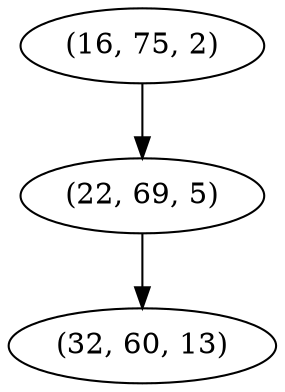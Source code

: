 digraph tree {
    "(16, 75, 2)";
    "(22, 69, 5)";
    "(32, 60, 13)";
    "(16, 75, 2)" -> "(22, 69, 5)";
    "(22, 69, 5)" -> "(32, 60, 13)";
}
